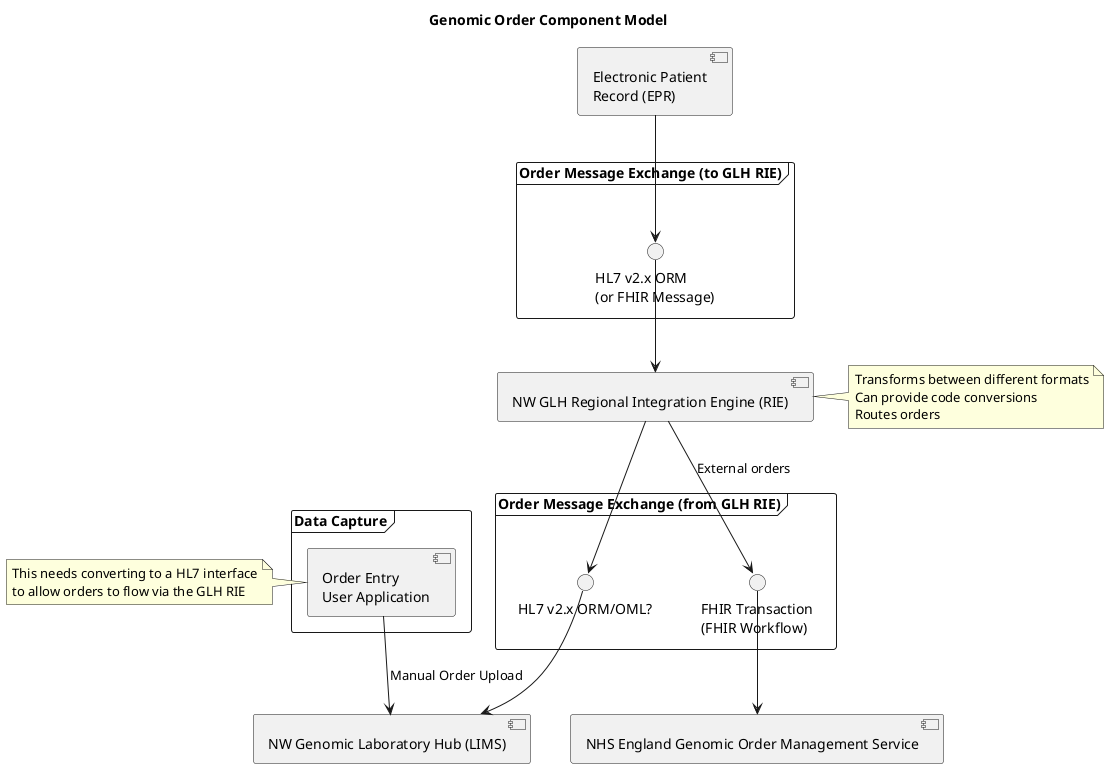 @startuml

title "Genomic Order Component Model"

component "NW Genomic Laboratory Hub (LIMS)" as LIMS
component "Electronic Patient\nRecord (EPR)" as EPR
component "NW GLH Regional Integration Engine (RIE)" as TIE
component "NHS England Genomic Order Management Service" as GOMS

frame "Data Capture" as sdc {
  component "Order Entry\nUser Application" as user
}

frame "Order Message Exchange (to GLH RIE)" as xChange1 {
 interface "HL7 v2.x ORM\n(or FHIR Message)" as HL7_ORM1
}

frame "Order Message Exchange (from GLH RIE)" as xChange2 {
 interface "HL7 v2.x ORM/OML?" as HL7_ORM2
 interface "FHIR Transaction\n(FHIR Workflow)" as Transaction
}

EPR -d-> HL7_ORM1
HL7_ORM1 -d-> TIE
TIE -d-> HL7_ORM2
TIE -d-> Transaction: External orders
Transaction -d-> GOMS

HL7_ORM2 -d-> LIMS
user -d-> LIMS : Manual Order Upload

note left of user
This needs converting to a HL7 interface
to allow orders to flow via the GLH RIE
end note

note right of TIE
Transforms between different formats
Can provide code conversions
Routes orders
end note

@enduml
